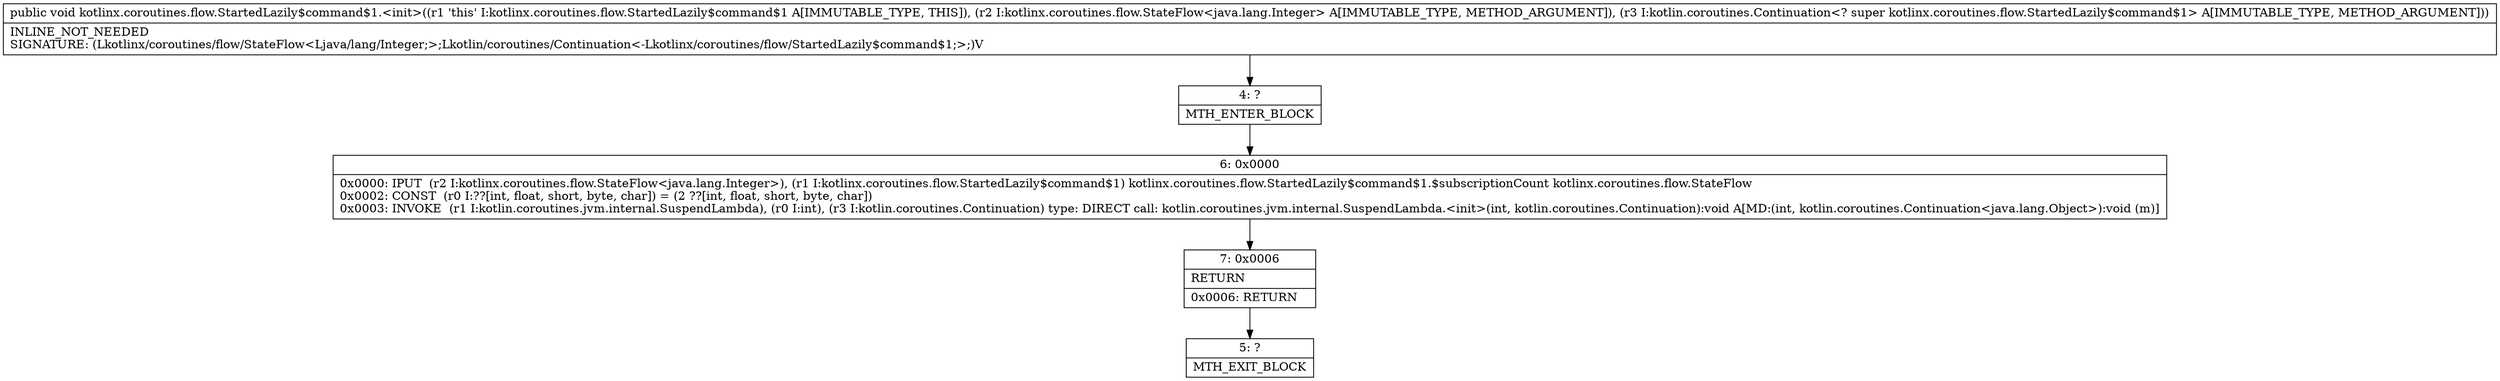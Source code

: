 digraph "CFG forkotlinx.coroutines.flow.StartedLazily$command$1.\<init\>(Lkotlinx\/coroutines\/flow\/StateFlow;Lkotlin\/coroutines\/Continuation;)V" {
Node_4 [shape=record,label="{4\:\ ?|MTH_ENTER_BLOCK\l}"];
Node_6 [shape=record,label="{6\:\ 0x0000|0x0000: IPUT  (r2 I:kotlinx.coroutines.flow.StateFlow\<java.lang.Integer\>), (r1 I:kotlinx.coroutines.flow.StartedLazily$command$1) kotlinx.coroutines.flow.StartedLazily$command$1.$subscriptionCount kotlinx.coroutines.flow.StateFlow \l0x0002: CONST  (r0 I:??[int, float, short, byte, char]) = (2 ??[int, float, short, byte, char]) \l0x0003: INVOKE  (r1 I:kotlin.coroutines.jvm.internal.SuspendLambda), (r0 I:int), (r3 I:kotlin.coroutines.Continuation) type: DIRECT call: kotlin.coroutines.jvm.internal.SuspendLambda.\<init\>(int, kotlin.coroutines.Continuation):void A[MD:(int, kotlin.coroutines.Continuation\<java.lang.Object\>):void (m)]\l}"];
Node_7 [shape=record,label="{7\:\ 0x0006|RETURN\l|0x0006: RETURN   \l}"];
Node_5 [shape=record,label="{5\:\ ?|MTH_EXIT_BLOCK\l}"];
MethodNode[shape=record,label="{public void kotlinx.coroutines.flow.StartedLazily$command$1.\<init\>((r1 'this' I:kotlinx.coroutines.flow.StartedLazily$command$1 A[IMMUTABLE_TYPE, THIS]), (r2 I:kotlinx.coroutines.flow.StateFlow\<java.lang.Integer\> A[IMMUTABLE_TYPE, METHOD_ARGUMENT]), (r3 I:kotlin.coroutines.Continuation\<? super kotlinx.coroutines.flow.StartedLazily$command$1\> A[IMMUTABLE_TYPE, METHOD_ARGUMENT]))  | INLINE_NOT_NEEDED\lSIGNATURE: (Lkotlinx\/coroutines\/flow\/StateFlow\<Ljava\/lang\/Integer;\>;Lkotlin\/coroutines\/Continuation\<\-Lkotlinx\/coroutines\/flow\/StartedLazily$command$1;\>;)V\l}"];
MethodNode -> Node_4;Node_4 -> Node_6;
Node_6 -> Node_7;
Node_7 -> Node_5;
}

